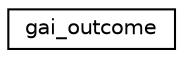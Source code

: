 digraph G
{
  edge [fontname="Helvetica",fontsize="10",labelfontname="Helvetica",labelfontsize="10"];
  node [fontname="Helvetica",fontsize="10",shape=record];
  rankdir="LR";
  Node1 [label="gai_outcome",height=0.2,width=0.4,color="black", fillcolor="white", style="filled",URL="$structgai__outcome.html"];
}
